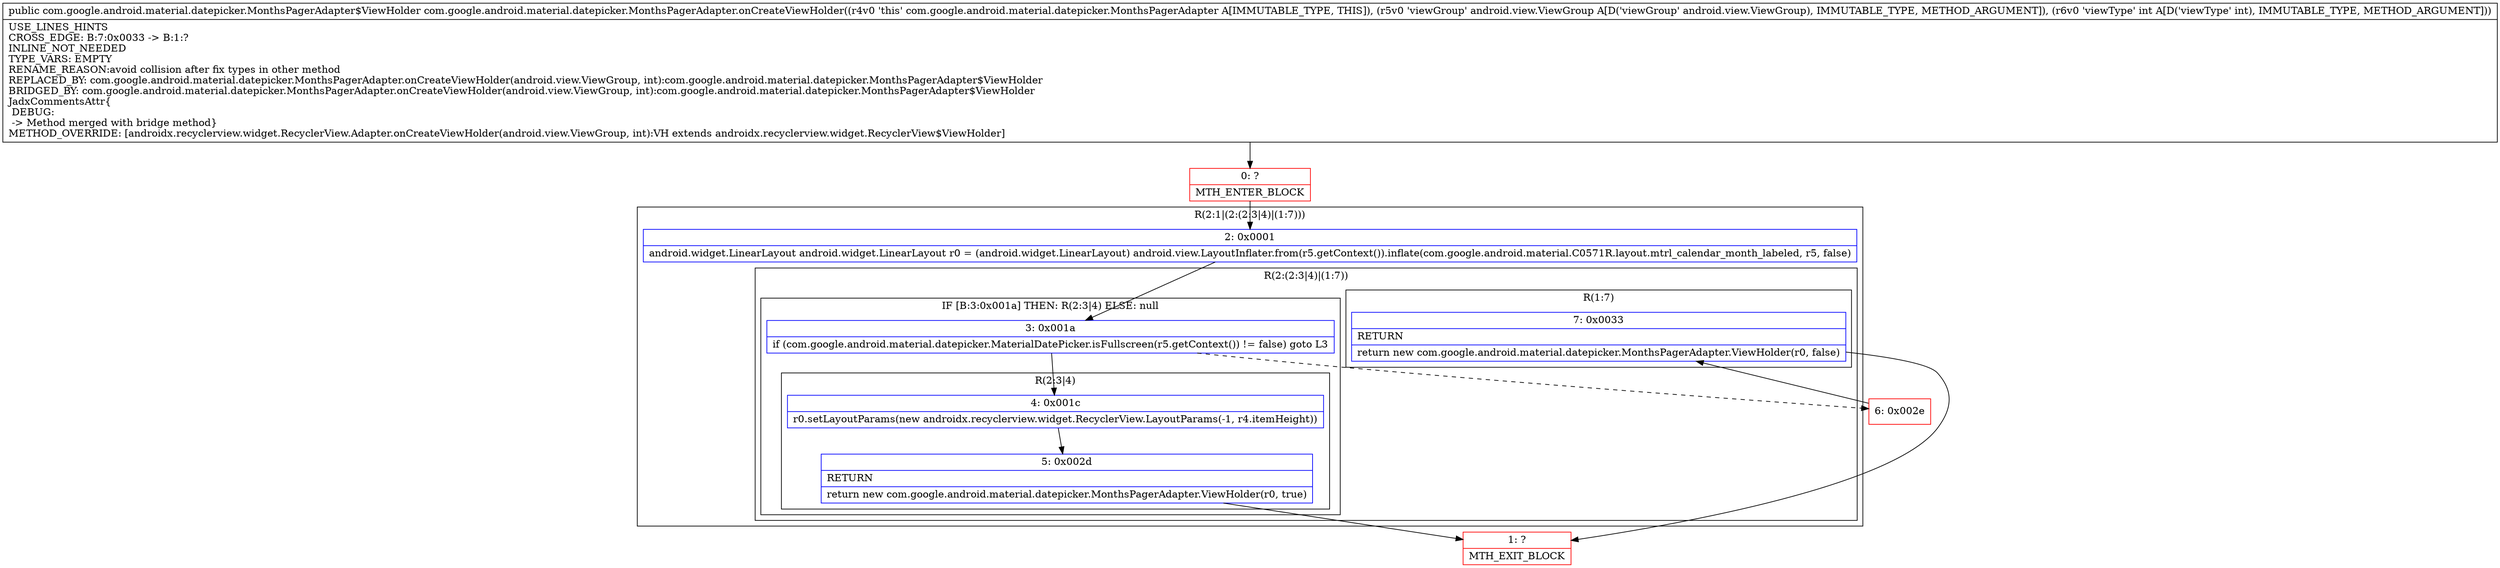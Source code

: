 digraph "CFG forcom.google.android.material.datepicker.MonthsPagerAdapter.onCreateViewHolder(Landroid\/view\/ViewGroup;I)Lcom\/google\/android\/material\/datepicker\/MonthsPagerAdapter$ViewHolder;" {
subgraph cluster_Region_147855701 {
label = "R(2:1|(2:(2:3|4)|(1:7)))";
node [shape=record,color=blue];
Node_2 [shape=record,label="{2\:\ 0x0001|android.widget.LinearLayout android.widget.LinearLayout r0 = (android.widget.LinearLayout) android.view.LayoutInflater.from(r5.getContext()).inflate(com.google.android.material.C0571R.layout.mtrl_calendar_month_labeled, r5, false)\l}"];
subgraph cluster_Region_928711664 {
label = "R(2:(2:3|4)|(1:7))";
node [shape=record,color=blue];
subgraph cluster_IfRegion_1546103260 {
label = "IF [B:3:0x001a] THEN: R(2:3|4) ELSE: null";
node [shape=record,color=blue];
Node_3 [shape=record,label="{3\:\ 0x001a|if (com.google.android.material.datepicker.MaterialDatePicker.isFullscreen(r5.getContext()) != false) goto L3\l}"];
subgraph cluster_Region_1175076310 {
label = "R(2:3|4)";
node [shape=record,color=blue];
Node_4 [shape=record,label="{4\:\ 0x001c|r0.setLayoutParams(new androidx.recyclerview.widget.RecyclerView.LayoutParams(\-1, r4.itemHeight))\l}"];
Node_5 [shape=record,label="{5\:\ 0x002d|RETURN\l|return new com.google.android.material.datepicker.MonthsPagerAdapter.ViewHolder(r0, true)\l}"];
}
}
subgraph cluster_Region_990170452 {
label = "R(1:7)";
node [shape=record,color=blue];
Node_7 [shape=record,label="{7\:\ 0x0033|RETURN\l|return new com.google.android.material.datepicker.MonthsPagerAdapter.ViewHolder(r0, false)\l}"];
}
}
}
Node_0 [shape=record,color=red,label="{0\:\ ?|MTH_ENTER_BLOCK\l}"];
Node_1 [shape=record,color=red,label="{1\:\ ?|MTH_EXIT_BLOCK\l}"];
Node_6 [shape=record,color=red,label="{6\:\ 0x002e}"];
MethodNode[shape=record,label="{public com.google.android.material.datepicker.MonthsPagerAdapter$ViewHolder com.google.android.material.datepicker.MonthsPagerAdapter.onCreateViewHolder((r4v0 'this' com.google.android.material.datepicker.MonthsPagerAdapter A[IMMUTABLE_TYPE, THIS]), (r5v0 'viewGroup' android.view.ViewGroup A[D('viewGroup' android.view.ViewGroup), IMMUTABLE_TYPE, METHOD_ARGUMENT]), (r6v0 'viewType' int A[D('viewType' int), IMMUTABLE_TYPE, METHOD_ARGUMENT]))  | USE_LINES_HINTS\lCROSS_EDGE: B:7:0x0033 \-\> B:1:?\lINLINE_NOT_NEEDED\lTYPE_VARS: EMPTY\lRENAME_REASON:avoid collision after fix types in other method\lREPLACED_BY: com.google.android.material.datepicker.MonthsPagerAdapter.onCreateViewHolder(android.view.ViewGroup, int):com.google.android.material.datepicker.MonthsPagerAdapter$ViewHolder\lBRIDGED_BY: com.google.android.material.datepicker.MonthsPagerAdapter.onCreateViewHolder(android.view.ViewGroup, int):com.google.android.material.datepicker.MonthsPagerAdapter$ViewHolder\lJadxCommentsAttr\{\l DEBUG: \l \-\> Method merged with bridge method\}\lMETHOD_OVERRIDE: [androidx.recyclerview.widget.RecyclerView.Adapter.onCreateViewHolder(android.view.ViewGroup, int):VH extends androidx.recyclerview.widget.RecyclerView$ViewHolder]\l}"];
MethodNode -> Node_0;Node_2 -> Node_3;
Node_3 -> Node_4;
Node_3 -> Node_6[style=dashed];
Node_4 -> Node_5;
Node_5 -> Node_1;
Node_7 -> Node_1;
Node_0 -> Node_2;
Node_6 -> Node_7;
}

